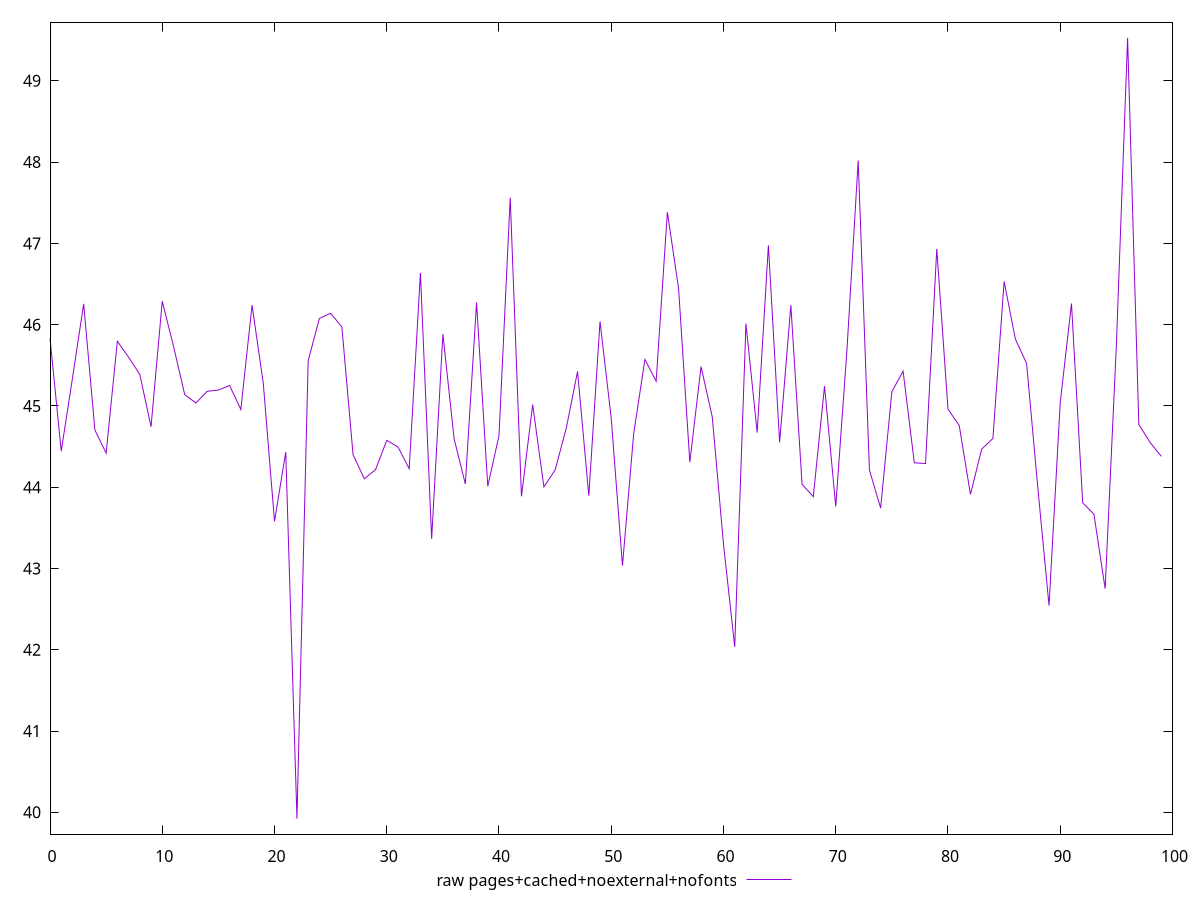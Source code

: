 $_rawPagesCachedNoexternalNofonts <<EOF
45.83199999999998
44.44399999999999
45.339999999999975
46.25599999999999
44.70399999999999
44.42
45.79599999999999
45.59999999999999
45.38799999999999
44.743999999999986
46.28799999999998
45.73599999999999
45.14
45.03599999999999
45.17999999999999
45.19599999999999
45.25199999999999
44.95599999999999
46.239999999999995
45.27999999999999
43.579999999999984
44.431999999999995
39.92399999999998
45.55599999999998
46.075999999999986
46.139999999999986
45.97199999999999
44.39999999999999
44.103999999999985
44.21599999999999
44.57599999999999
44.49599999999999
44.227999999999994
46.63599999999998
43.36399999999999
45.883999999999986
44.59599999999999
44.03999999999998
46.27199999999999
44.01199999999999
44.63599999999998
47.56399999999998
43.887999999999984
45.015999999999984
44.00399999999999
44.21199999999999
44.731999999999985
45.42399999999998
43.895999999999994
46.03999999999998
44.84399999999999
43.036
44.66
45.57199999999999
45.30399999999999
47.383999999999986
46.44399999999999
44.30799999999999
45.483999999999995
44.864
43.29999999999998
42.035999999999994
46.011999999999986
44.67199999999999
46.976
44.55199999999999
46.23999999999998
44.03599999999999
43.883999999999986
45.24399999999999
43.763999999999996
45.69199999999998
48.019999999999996
44.21199999999999
43.743999999999986
45.17599999999999
45.428
44.3
44.292
46.93199999999999
44.959999999999994
44.76
43.91199999999999
44.46799999999999
44.599999999999994
46.532
45.823999999999984
45.524
43.99599999999999
42.54399999999999
45.04
46.25999999999999
43.807999999999986
43.66799999999999
42.751999999999995
45.748
49.52799999999999
44.77199999999999
44.55199999999999
44.37999999999998
EOF
set key outside below
set terminal pngcairo
set output "report_00006_2020-11-02T20-21-41.718Z/bootup-time/pages+cached+noexternal+nofonts//raw.png"
set yrange [39.73191999999998:49.72007999999999]
plot $_rawPagesCachedNoexternalNofonts title "raw pages+cached+noexternal+nofonts" with line ,